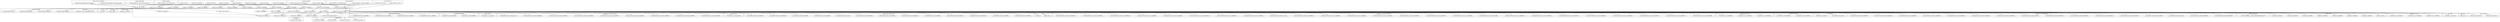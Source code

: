 digraph {
graph [overlap=false]
subgraph cluster_Catalyst_Dispatcher {
	label="Catalyst::Dispatcher";
	"Catalyst::Dispatcher::_load_dispatch_types";
	"Catalyst::Dispatcher::_invoke_as_component";
}
subgraph cluster_Catalyst {
	label="Catalyst";
	"Catalyst::setup_component";
	"Catalyst::BEGIN@15";
	"Catalyst::setup_plugins";
	"Catalyst::setup_log";
	"Catalyst::setup_stats";
	"Catalyst::setup_dispatcher";
	"Catalyst::setup_home";
	"Catalyst::setup_components";
}
subgraph cluster_Path_Class {
	label="Path::Class";
	"Path::Class::dir";
}
subgraph cluster_Catalyst_Component {
	label="Catalyst::Component";
	"Catalyst::Component::config";
	"Catalyst::Component::merge_config_hashes";
}
subgraph cluster_Catalyst_Plugin_ConfigLoader {
	label="Catalyst::Plugin::ConfigLoader";
	"Catalyst::Plugin::ConfigLoader::get_config_path";
	"Catalyst::Plugin::ConfigLoader::get_config_local_suffix";
}
subgraph cluster_stemmaweb_Model_Directory {
	label="stemmaweb::Model::Directory";
	"stemmaweb::Model::Directory::BEGIN@3";
	"stemmaweb::Model::Directory::BEGIN@5";
	"stemmaweb::Model::Directory::BEGIN@4";
	"stemmaweb::Model::Directory::BEGIN@2";
}
subgraph cluster_String_RewritePrefix {
	label="String::RewritePrefix";
	"String::RewritePrefix::BEGIN@4";
	"String::RewritePrefix::rewrite";
	"String::RewritePrefix::BEGIN@11";
	"String::RewritePrefix::BEGIN@7";
}
subgraph cluster_Catalyst_EngineLoader {
	label="Catalyst::EngineLoader";
	"Catalyst::EngineLoader::_guess_catalyst_engine_class";
}
subgraph cluster_Path_Class_Dir {
	label="Path::Class::Dir";
	"Path::Class::Dir::parent";
	"Path::Class::Dir::dir_list";
	"Path::Class::Dir::file";
	"Path::Class::Dir::stringify";
}
subgraph cluster_Path_Class_Entity {
	label="Path::Class::Entity";
	"Path::Class::Entity::absolute";
	"Path::Class::Entity::cleanup";
}
subgraph cluster_namespace_clean {
	label="namespace::clean";
	"namespace::clean::import";
}
subgraph cluster_Class_MOP_Class_ {
	label="Class::MOP::Class:";
	"Class::MOP::Class:::before";
	"Class::MOP::Class:::around";
}
subgraph cluster_stemmaweb_View_JSON {
	label="stemmaweb::View::JSON";
	"stemmaweb::View::JSON::BEGIN@4";
	"stemmaweb::View::JSON::BEGIN@3";
}
subgraph cluster_Class_Load_XS {
	label="Class::Load::XS";
	"Class::Load::XS::is_class_loaded";
}
subgraph cluster_stemmaweb_Controller_Stexaminer {
	label="stemmaweb::Controller::Stexaminer";
	"stemmaweb::Controller::Stexaminer::BEGIN@5";
	"stemmaweb::Controller::Stexaminer::BEGIN@61";
	"stemmaweb::Controller::Stexaminer::meta";
	"stemmaweb::Controller::Stexaminer::BEGIN@8";
	"stemmaweb::Controller::Stexaminer::BEGIN@4";
	"stemmaweb::Controller::Stexaminer::BEGIN@3";
	"stemmaweb::Controller::Stexaminer::BEGIN@2";
	"stemmaweb::Controller::Stexaminer::BEGIN@6";
	"stemmaweb::Controller::Stexaminer::BEGIN@69";
}
subgraph cluster_Class_MOP_Class {
	label="Class::MOP::Class";
	"Class::MOP::Class::make_immutable";
}
subgraph cluster_stemmaweb_Controller_Root {
	label="stemmaweb::Controller::Root";
	"stemmaweb::Controller::Root::BEGIN@3";
	"stemmaweb::Controller::Root::BEGIN@131";
	"stemmaweb::Controller::Root::BEGIN@148";
	"stemmaweb::Controller::Root::BEGIN@4";
	"stemmaweb::Controller::Root::BEGIN@102";
	"stemmaweb::Controller::Root::BEGIN@55";
	"stemmaweb::Controller::Root::BEGIN@160";
	"stemmaweb::Controller::Root::meta";
	"stemmaweb::Controller::Root::BEGIN@2";
	"stemmaweb::Controller::Root::BEGIN@7";
	"stemmaweb::Controller::Root::BEGIN@168";
	"stemmaweb::Controller::Root::BEGIN@36";
	"stemmaweb::Controller::Root::BEGIN@74";
}
subgraph cluster_Moose {
	label="Moose";
	"Moose::has";
	"Moose::extends";
}
subgraph cluster_stemmaweb_Controller_Microservice {
	label="stemmaweb::Controller::Microservice";
	"stemmaweb::Controller::Microservice::BEGIN@177";
	"stemmaweb::Controller::Microservice::BEGIN@193";
	"stemmaweb::Controller::Microservice::BEGIN@79";
	"stemmaweb::Controller::Microservice::BEGIN@5";
	"stemmaweb::Controller::Microservice::BEGIN@8";
	"stemmaweb::Controller::Microservice::BEGIN@72";
	"stemmaweb::Controller::Microservice::BEGIN@56";
	"stemmaweb::Controller::Microservice::BEGIN@11";
	"stemmaweb::Controller::Microservice::BEGIN@2";
	"stemmaweb::Controller::Microservice::BEGIN@6";
	"stemmaweb::Controller::Microservice::BEGIN@137";
	"stemmaweb::Controller::Microservice::meta";
	"stemmaweb::Controller::Microservice::BEGIN@53";
	"stemmaweb::Controller::Microservice::BEGIN@149";
	"stemmaweb::Controller::Microservice::BEGIN@159";
	"stemmaweb::Controller::Microservice::BEGIN@4";
	"stemmaweb::Controller::Microservice::BEGIN@9";
	"stemmaweb::Controller::Microservice::BEGIN@146";
	"stemmaweb::Controller::Microservice::BEGIN@222";
	"stemmaweb::Controller::Microservice::BEGIN@210";
	"stemmaweb::Controller::Microservice::BEGIN@98";
	"stemmaweb::Controller::Microservice::BEGIN@74";
	"stemmaweb::Controller::Microservice::BEGIN@3";
	"stemmaweb::Controller::Microservice::BEGIN@135";
	"stemmaweb::Controller::Microservice::BEGIN@50";
}
subgraph cluster_stemmaweb_View_SVG {
	label="stemmaweb::View::SVG";
	"stemmaweb::View::SVG::BEGIN@3";
	"stemmaweb::View::SVG::BEGIN@5";
	"stemmaweb::View::SVG::BEGIN@4";
}
subgraph cluster_Exporter {
	label="Exporter";
	"Exporter::import";
}
subgraph cluster_Catalyst_Controller {
	label="Catalyst::Controller";
	"Catalyst::Controller::_parse_ActionClass_attr";
}
subgraph cluster_stemmaweb_View_Plain {
	label="stemmaweb::View::Plain";
	"stemmaweb::View::Plain::BEGIN@4";
	"stemmaweb::View::Plain::BEGIN@3";
}
subgraph cluster_Catalyst_Utils {
	label="Catalyst::Utils";
	"Catalyst::Utils::ensure_class_loaded";
	"Catalyst::Utils::BEGIN@2";
	"Catalyst::Utils::BEGIN@10";
	"Catalyst::Utils::BEGIN@6";
	"Catalyst::Utils::BEGIN@8";
	"Catalyst::Utils::appprefix";
	"Catalyst::Utils::class2classsuffix";
	"Catalyst::Utils::class2env";
	"Catalyst::Utils::class2appclass";
	"Catalyst::Utils::env_value";
	"Catalyst::Utils::class2prefix";
	"Catalyst::Utils::BEGIN@9";
	"Catalyst::Utils::CORE:ftfile";
	"Catalyst::Utils::CORE:match";
	"Catalyst::Utils::BEGIN@7";
	"Catalyst::Utils::merge_hashes";
	"Catalyst::Utils::BEGIN@1";
	"Catalyst::Utils::BEGIN@4";
	"Catalyst::Utils::BEGIN@13";
	"Catalyst::Utils::resolve_namespace";
	"Catalyst::Utils::BEGIN@11";
	"Catalyst::Utils::dist_indicator_file_list";
	"Catalyst::Utils::BEGIN@3";
	"Catalyst::Utils::home";
	"Catalyst::Utils::CORE:regcomp";
	"Catalyst::Utils::CORE:subst";
	"Catalyst::Utils::BEGIN@5";
}
subgraph cluster_Path_Class_File {
	label="Path::Class::File";
	"Path::Class::File::stringify";
}
subgraph cluster_Devel_Declare {
	label="Devel::Declare";
	"Devel::Declare::done_declare";
	"Devel::Declare::linestr_callback";
}
subgraph cluster_stemmaweb_Controller_Relation {
	label="stemmaweb::Controller::Relation";
	"stemmaweb::Controller::Relation::BEGIN@133";
	"stemmaweb::Controller::Relation::BEGIN@106";
	"stemmaweb::Controller::Relation::BEGIN@43";
	"stemmaweb::Controller::Relation::BEGIN@30";
	"stemmaweb::Controller::Relation::BEGIN@3";
	"stemmaweb::Controller::Relation::BEGIN@210";
	"stemmaweb::Controller::Relation::BEGIN@6";
	"stemmaweb::Controller::Relation::BEGIN@195";
	"stemmaweb::Controller::Relation::BEGIN@59";
	"stemmaweb::Controller::Relation::meta";
	"stemmaweb::Controller::Relation::BEGIN@4";
	"stemmaweb::Controller::Relation::BEGIN@183";
	"stemmaweb::Controller::Relation::BEGIN@201";
	"stemmaweb::Controller::Relation::BEGIN@191";
	"stemmaweb::Controller::Relation::BEGIN@179";
	"stemmaweb::Controller::Relation::BEGIN@2";
}
subgraph cluster_B_Hooks_EndOfScope {
	label="B::Hooks::EndOfScope";
	"B::Hooks::EndOfScope::__ANON__[B/Hooks/EndOfScope.pm:26]";
}
subgraph cluster_Catalyst_Stats {
	label="Catalyst::Stats";
	"Catalyst::Stats::BEGIN@5";
	"Catalyst::Stats::BEGIN@8";
	"Catalyst::Stats::BEGIN@6";
	"Catalyst::Stats::BEGIN@4";
	"Catalyst::Stats::BEGIN@3";
	"Catalyst::Stats::BEGIN@10";
	"Catalyst::Stats::BEGIN@7";
	"Catalyst::Stats::meta";
}
subgraph cluster_stemmaweb_View_TT {
	label="stemmaweb::View::TT";
	"stemmaweb::View::TT::BEGIN@4";
	"stemmaweb::View::TT::BEGIN@6";
	"stemmaweb::View::TT::BEGIN@3";
}
subgraph cluster_Sub_Exporter {
	label="Sub::Exporter";
	"Sub::Exporter::__ANON__[Sub/Exporter.pm:756]";
}
subgraph cluster_strict {
	label="strict";
	"strict::import";
}
subgraph cluster_Class_MOP {
	label="Class::MOP";
	"Class::MOP::is_class_loaded";
}
"Catalyst::Utils::ensure_class_loaded" -> "stemmaweb::Controller::Microservice::BEGIN@135";
"Catalyst::Utils::CORE:match" -> "Path::Class::Dir::stringify";
"Catalyst::Utils::home" -> "Path::Class::Dir::stringify";
"Catalyst::Utils::ensure_class_loaded" -> "stemmaweb::Controller::Relation::BEGIN@4";
"Class::MOP::Class:::around" -> "Catalyst::Utils::class2prefix";
"Catalyst::Dispatcher::_invoke_as_component" -> "Catalyst::Utils::class2prefix";
"Catalyst::Utils::ensure_class_loaded" -> "Moose::extends";
"Catalyst::Utils::ensure_class_loaded" -> "stemmaweb::Controller::Microservice::BEGIN@98";
"Catalyst::Utils::resolve_namespace" -> "String::RewritePrefix::rewrite";
"Catalyst::Utils::ensure_class_loaded" -> "stemmaweb::Controller::Relation::BEGIN@59";
"Catalyst::Utils::ensure_class_loaded" -> "stemmaweb::Controller::Microservice::BEGIN@56";
"Catalyst::Utils::ensure_class_loaded" -> "stemmaweb::Controller::Root::BEGIN@160";
"Catalyst::Utils::ensure_class_loaded" -> "stemmaweb::Model::Directory::BEGIN@2";
"Catalyst::Utils::ensure_class_loaded" -> "stemmaweb::View::JSON::BEGIN@4";
"Catalyst::BEGIN@15" -> "Catalyst::Utils::BEGIN@3";
"Catalyst::Utils::ensure_class_loaded" -> "stemmaweb::Controller::Relation::BEGIN@106";
"Catalyst::Utils::ensure_class_loaded" -> "stemmaweb::Controller::Microservice::BEGIN@79";
"Catalyst::Utils::ensure_class_loaded" -> "stemmaweb::View::TT::BEGIN@6";
"Catalyst::Utils::ensure_class_loaded" -> "stemmaweb::Controller::Relation::BEGIN@6";
"Catalyst::Utils::ensure_class_loaded" -> "stemmaweb::Controller::Microservice::BEGIN@137";
"Catalyst::BEGIN@15" -> "Catalyst::Utils::BEGIN@9";
"Catalyst::Utils::ensure_class_loaded" -> "stemmaweb::Controller::Microservice::BEGIN@146";
"Catalyst::Utils::ensure_class_loaded" -> "stemmaweb::Controller::Microservice::BEGIN@72";
"Catalyst::Utils::ensure_class_loaded" -> "stemmaweb::View::SVG::BEGIN@4";
"Catalyst::Utils::ensure_class_loaded" -> "stemmaweb::Controller::Microservice::BEGIN@159";
"Catalyst::Utils::ensure_class_loaded" -> "Catalyst::Component::config";
"Catalyst::Utils::BEGIN@11" -> "Catalyst::Utils::BEGIN@2";
"Catalyst::Utils::ensure_class_loaded" -> "Catalyst::Stats::BEGIN@3";
"Catalyst::Utils::ensure_class_loaded" -> "stemmaweb::Controller::Stexaminer::BEGIN@2";
"Catalyst::Utils::ensure_class_loaded" -> "stemmaweb::Controller::Relation::BEGIN@210";
"Catalyst::Utils::ensure_class_loaded" -> "Moose::has";
"Catalyst::BEGIN@15" -> "Catalyst::Utils::BEGIN@13";
"Catalyst::Utils::BEGIN@11" -> "String::RewritePrefix::BEGIN@4";
"Catalyst::setup_home" -> "Catalyst::Utils::home";
"Catalyst::Utils::ensure_class_loaded" -> "stemmaweb::View::JSON::BEGIN@3";
"Catalyst::Utils::class2classsuffix" -> "Catalyst::Utils::class2appclass";
"Catalyst::Utils::ensure_class_loaded" -> "stemmaweb::Controller::Microservice::BEGIN@6";
"Catalyst::Utils::ensure_class_loaded" -> "stemmaweb::Controller::Microservice::meta";
"Catalyst::Utils::ensure_class_loaded" -> "Catalyst::Stats::BEGIN@8";
"Catalyst::Utils::home" -> "Catalyst::Utils::dist_indicator_file_list";
"Catalyst::Utils::ensure_class_loaded" -> "Class::Load::XS::is_class_loaded";
"Catalyst::Utils::ensure_class_loaded" -> "stemmaweb::Controller::Stexaminer::BEGIN@8";
"Catalyst::Utils::ensure_class_loaded" -> "stemmaweb::View::TT::BEGIN@4";
"Catalyst::Utils::ensure_class_loaded" -> "Catalyst::Stats::BEGIN@7";
"Catalyst::Utils::ensure_class_loaded" -> "stemmaweb::Controller::Relation::BEGIN@191";
"Catalyst::Utils::ensure_class_loaded" -> "stemmaweb::Controller::Relation::BEGIN@201";
"Catalyst::Plugin::ConfigLoader::get_config_path" -> "Catalyst::Utils::appprefix";
"Catalyst::Utils::ensure_class_loaded" -> "stemmaweb::Controller::Relation::BEGIN@43";
"Catalyst::Utils::ensure_class_loaded" -> "stemmaweb::Controller::Stexaminer::BEGIN@6";
"Catalyst::Utils::ensure_class_loaded" -> "stemmaweb::Controller::Root::meta";
"Catalyst::Utils::BEGIN@11" -> "Sub::Exporter::__ANON__[Sub/Exporter.pm:756]";
"Catalyst::Utils::ensure_class_loaded" -> "stemmaweb::Controller::Root::BEGIN@4";
"Catalyst::Utils::BEGIN@13" -> "namespace::clean::import";
"Catalyst::Utils::BEGIN@3" -> "strict::import";
"Catalyst::Utils::ensure_class_loaded" -> "stemmaweb::Controller::Microservice::BEGIN@4";
"Catalyst::Utils::ensure_class_loaded" -> "stemmaweb::Model::Directory::BEGIN@4";
"Catalyst::Utils::home" -> "Path::Class::dir";
"Catalyst::Utils::ensure_class_loaded" -> "stemmaweb::View::Plain::BEGIN@4";
"Catalyst::Utils::ensure_class_loaded" -> "stemmaweb::Controller::Root::BEGIN@55";
"Catalyst::Utils::ensure_class_loaded" -> "stemmaweb::Controller::Relation::BEGIN@195";
"Catalyst::Utils::ensure_class_loaded" -> "stemmaweb::Controller::Microservice::BEGIN@177";
"Catalyst::Utils::ensure_class_loaded" -> "B::Hooks::EndOfScope::__ANON__[B/Hooks/EndOfScope.pm:26]";
"Catalyst::Utils::ensure_class_loaded" -> "stemmaweb::Controller::Stexaminer::BEGIN@4";
"Catalyst::BEGIN@15" -> "Catalyst::Utils::BEGIN@11";
"Catalyst::Utils::ensure_class_loaded" -> "Catalyst::Stats::BEGIN@5";
"Catalyst::Utils::ensure_class_loaded" -> "stemmaweb::Controller::Microservice::BEGIN@222";
"Catalyst::Utils::ensure_class_loaded" -> "stemmaweb::Controller::Microservice::BEGIN@11";
"Catalyst::Utils::ensure_class_loaded" -> "stemmaweb::Controller::Root::BEGIN@2";
"Catalyst::Utils::ensure_class_loaded" -> "stemmaweb::Controller::Microservice::BEGIN@193";
"Catalyst::BEGIN@15" -> "Catalyst::Utils::BEGIN@7";
"Catalyst::Utils::ensure_class_loaded" -> "stemmaweb::Controller::Relation::BEGIN@183";
"Catalyst::Utils::BEGIN@6" -> "Exporter::import";
"Catalyst::Utils::BEGIN@9" -> "Exporter::import";
"Catalyst::Utils::BEGIN@8" -> "Exporter::import";
"Catalyst::Utils::ensure_class_loaded" -> "stemmaweb::Controller::Relation::BEGIN@179";
"Catalyst::Utils::ensure_class_loaded" -> "stemmaweb::Controller::Relation::BEGIN@133";
"Catalyst::Utils::ensure_class_loaded" -> "stemmaweb::Controller::Root::BEGIN@102";
"Catalyst::Utils::home" -> "Path::Class::Dir::dir_list";
"Catalyst::Utils::ensure_class_loaded" -> "stemmaweb::Controller::Root::BEGIN@168";
"Catalyst::Utils::ensure_class_loaded" -> "stemmaweb::Controller::Relation::BEGIN@30";
"Catalyst::Utils::ensure_class_loaded" -> "stemmaweb::Controller::Stexaminer::BEGIN@5";
"Catalyst::Utils::ensure_class_loaded" -> "Catalyst::Stats::BEGIN@4";
"Catalyst::BEGIN@15" -> "Catalyst::Utils::BEGIN@6";
"Catalyst::Utils::env_value" -> "Catalyst::Utils::class2env";
"Catalyst::Utils::ensure_class_loaded" -> "Devel::Declare::done_declare";
"Catalyst::Utils::ensure_class_loaded" -> "stemmaweb::Controller::Microservice::BEGIN@50";
"Catalyst::Utils::ensure_class_loaded" -> "stemmaweb::Controller::Root::BEGIN@148";
"Catalyst::Utils::ensure_class_loaded" -> "stemmaweb::Controller::Stexaminer::BEGIN@61";
"Catalyst::Utils::ensure_class_loaded" -> "stemmaweb::Controller::Microservice::BEGIN@9";
"Catalyst::Utils::home" -> "Path::Class::Dir::parent";
"Catalyst::Utils::ensure_class_loaded" -> "stemmaweb::Controller::Microservice::BEGIN@2";
"Catalyst::Utils::ensure_class_loaded" -> "stemmaweb::Model::Directory::BEGIN@3";
"Catalyst::setup_stats" -> "Catalyst::Utils::ensure_class_loaded";
"Catalyst::setup_components" -> "Catalyst::Utils::ensure_class_loaded";
"Catalyst::Utils::ensure_class_loaded" -> "Class::MOP::Class::make_immutable";
"Catalyst::Utils::ensure_class_loaded" -> "Class::MOP::is_class_loaded";
"Catalyst::Utils::ensure_class_loaded" -> "stemmaweb::Controller::Microservice::BEGIN@210";
"Catalyst::Utils::ensure_class_loaded" -> "stemmaweb::Controller::Stexaminer::BEGIN@3";
"Catalyst::Utils::home" -> "Catalyst::Utils::CORE:ftfile";
"Catalyst::Utils::BEGIN@11" -> "Catalyst::Utils::BEGIN@1";
"Catalyst::setup_plugins" -> "Catalyst::Utils::resolve_namespace";
"Catalyst::Dispatcher::_load_dispatch_types" -> "Catalyst::Utils::resolve_namespace";
"Catalyst::Controller::_parse_ActionClass_attr" -> "Catalyst::Utils::resolve_namespace";
"Catalyst::BEGIN@15" -> "Catalyst::Utils::BEGIN@4";
"Catalyst::Utils::ensure_class_loaded" -> "stemmaweb::View::SVG::BEGIN@3";
"Catalyst::Utils::ensure_class_loaded" -> "stemmaweb::Controller::Root::BEGIN@7";
"Catalyst::Utils::ensure_class_loaded" -> "stemmaweb::Controller::Relation::BEGIN@3";
"Catalyst::Utils::ensure_class_loaded" -> "Devel::Declare::linestr_callback";
"Catalyst::Utils::ensure_class_loaded" -> "Catalyst::Stats::meta";
"Catalyst::Utils::home" -> "Path::Class::Entity::absolute";
"Catalyst::Utils::ensure_class_loaded" -> "stemmaweb::Controller::Microservice::BEGIN@74";
"Catalyst::Utils::ensure_class_loaded" -> "stemmaweb::Controller::Microservice::BEGIN@3";
"Catalyst::Utils::class2prefix" -> "Catalyst::Utils::CORE:match";
"Catalyst::Utils::ensure_class_loaded" -> "Catalyst::Utils::CORE:match";
"Catalyst::Utils::home" -> "Catalyst::Utils::CORE:match";
"Catalyst::Utils::class2appclass" -> "Catalyst::Utils::CORE:match";
"Catalyst::Utils::ensure_class_loaded" -> "stemmaweb::Controller::Root::BEGIN@131";
"Catalyst::Utils::ensure_class_loaded" -> "stemmaweb::Controller::Stexaminer::meta";
"Catalyst::Utils::BEGIN@11" -> "String::RewritePrefix::BEGIN@7";
"Catalyst::Utils::ensure_class_loaded" -> "stemmaweb::Controller::Root::BEGIN@74";
"Catalyst::Utils::ensure_class_loaded" -> "stemmaweb::Controller::Microservice::BEGIN@8";
"Catalyst::Utils::ensure_class_loaded" -> "Catalyst::Stats::BEGIN@10";
"Catalyst::Utils::ensure_class_loaded" -> "Catalyst::Utils::CORE:subst";
"Catalyst::Utils::class2prefix" -> "Catalyst::Utils::CORE:subst";
"Catalyst::Utils::appprefix" -> "Catalyst::Utils::CORE:subst";
"Catalyst::Utils::home" -> "Catalyst::Utils::CORE:subst";
"Catalyst::Utils::class2classsuffix" -> "Catalyst::Utils::CORE:subst";
"Catalyst::Utils::class2env" -> "Catalyst::Utils::CORE:subst";
"Catalyst::BEGIN@15" -> "Catalyst::Utils::BEGIN@10";
"Catalyst::Utils::BEGIN@11" -> "String::RewritePrefix::BEGIN@11";
"Catalyst::Component::config" -> "Catalyst::Utils::merge_hashes";
"Class::MOP::Class:::before" -> "Catalyst::Utils::merge_hashes";
"Catalyst::Utils::merge_hashes" -> "Catalyst::Utils::merge_hashes";
"Catalyst::Component::merge_config_hashes" -> "Catalyst::Utils::merge_hashes";
"Catalyst::setup_component" -> "Catalyst::Utils::class2classsuffix";
"Catalyst::Utils::CORE:ftfile" -> "Path::Class::File::stringify";
"Catalyst::Utils::ensure_class_loaded" -> "stemmaweb::Controller::Microservice::BEGIN@53";
"Catalyst::BEGIN@15" -> "Catalyst::Utils::BEGIN@5";
"Catalyst::Utils::ensure_class_loaded" -> "stemmaweb::Controller::Relation::BEGIN@2";
"Catalyst::Utils::ensure_class_loaded" -> "Catalyst::Stats::BEGIN@6";
"Catalyst::Utils::ensure_class_loaded" -> "stemmaweb::View::Plain::BEGIN@3";
"Catalyst::Utils::ensure_class_loaded" -> "stemmaweb::Controller::Relation::meta";
"Catalyst::Utils::ensure_class_loaded" -> "stemmaweb::Controller::Microservice::BEGIN@149";
"Catalyst::BEGIN@15" -> "Catalyst::Utils::BEGIN@8";
"Catalyst::Utils::ensure_class_loaded" -> "stemmaweb::Controller::Root::BEGIN@36";
"Catalyst::Utils::ensure_class_loaded" -> "stemmaweb::Controller::Root::BEGIN@3";
"Catalyst::Utils::ensure_class_loaded" -> "stemmaweb::Controller::Microservice::BEGIN@5";
"Catalyst::Utils::ensure_class_loaded" -> "stemmaweb::View::SVG::BEGIN@5";
"Catalyst::Utils::ensure_class_loaded" -> "stemmaweb::Controller::Stexaminer::BEGIN@69";
"Catalyst::Utils::ensure_class_loaded" -> "stemmaweb::Model::Directory::BEGIN@5";
"Catalyst::Utils::ensure_class_loaded" -> "stemmaweb::View::TT::BEGIN@3";
"Catalyst::Utils::home" -> "Path::Class::Entity::cleanup";
"Catalyst::Utils::home" -> "Catalyst::Utils::CORE:regcomp";
"Catalyst::Utils::class2classsuffix" -> "Catalyst::Utils::CORE:regcomp";
"Catalyst::Plugin::ConfigLoader::get_config_path" -> "Catalyst::Utils::env_value";
"Catalyst::setup_log" -> "Catalyst::Utils::env_value";
"Catalyst::setup_stats" -> "Catalyst::Utils::env_value";
"Catalyst::setup_dispatcher" -> "Catalyst::Utils::env_value";
"Catalyst::setup_home" -> "Catalyst::Utils::env_value";
"Catalyst::Plugin::ConfigLoader::get_config_local_suffix" -> "Catalyst::Utils::env_value";
"Catalyst::EngineLoader::_guess_catalyst_engine_class" -> "Catalyst::Utils::env_value";
"Catalyst::Utils::home" -> "Path::Class::Dir::file";
}
